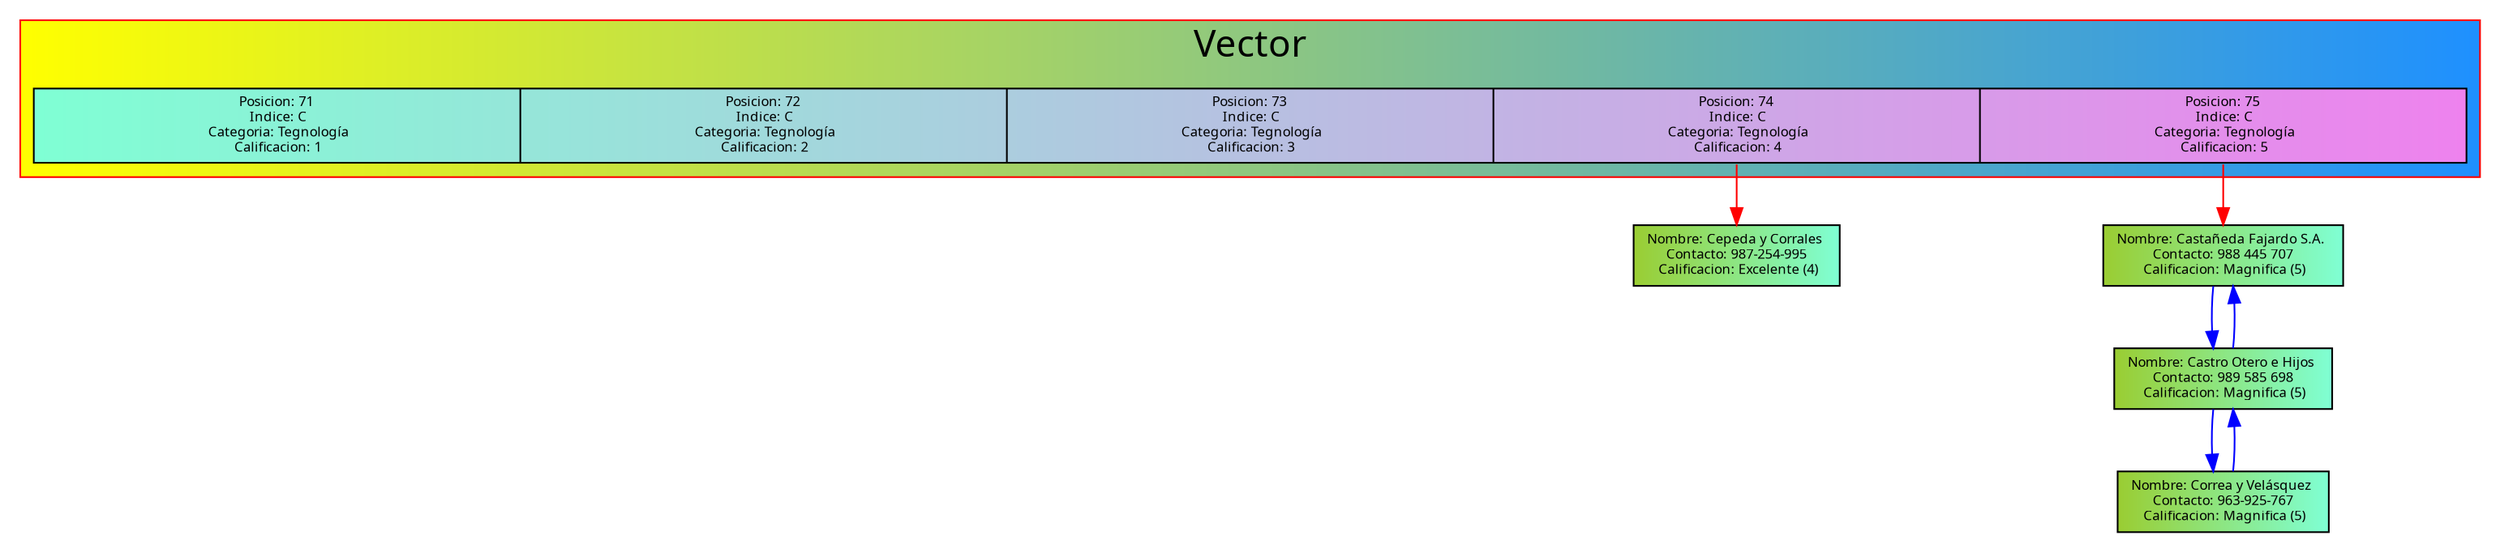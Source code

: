 digraph grafo{
fontname="Verdana" color=red fontsize=22;
node [shape=record fontsize=8 fontname="Verdana" style=filled];
edge [color="blue"]
subgraph cluster{
label = "Vector";
bgcolor="yellow:dodgerblue"
Vector[label="<70>Posicion: 71\n Indice: C\n Categoria: Tegnología\n Calificacion: 1|<71>Posicion: 72\n Indice: C\n Categoria: Tegnología\n Calificacion: 2|<72>Posicion: 73\n Indice: C\n Categoria: Tegnología\n Calificacion: 3|<73>Posicion: 74\n Indice: C\n Categoria: Tegnología\n Calificacion: 4|<74>Posicion: 75\n Indice: C\n Categoria: Tegnología\n Calificacion: 5",width=20, fillcolor="aquamarine:violet"];
}
7341[label="Nombre: Cepeda y Corrales \n Contacto: 987-254-995 \n Calificacion: Excelente (4)", fillcolor="yellowgreen:aquamarine"];
Vector:73->7341[color=red]
7451[label="Nombre: Castañeda Fajardo S.A. \n Contacto: 988 445 707 \n Calificacion: Magnifica (5)", fillcolor="yellowgreen:aquamarine"];
Vector:74->7451[color=red]
7452->7451
7451->7452
7452[label="Nombre: Castro Otero e Hijos \n Contacto: 989 585 698 \n Calificacion: Magnifica (5)", fillcolor="yellowgreen:aquamarine"];
7453->7452
7452->7453
7453[label="Nombre: Correa y Velásquez \n Contacto: 963-925-767 \n Calificacion: Magnifica (5)", fillcolor="yellowgreen:aquamarine"];
}